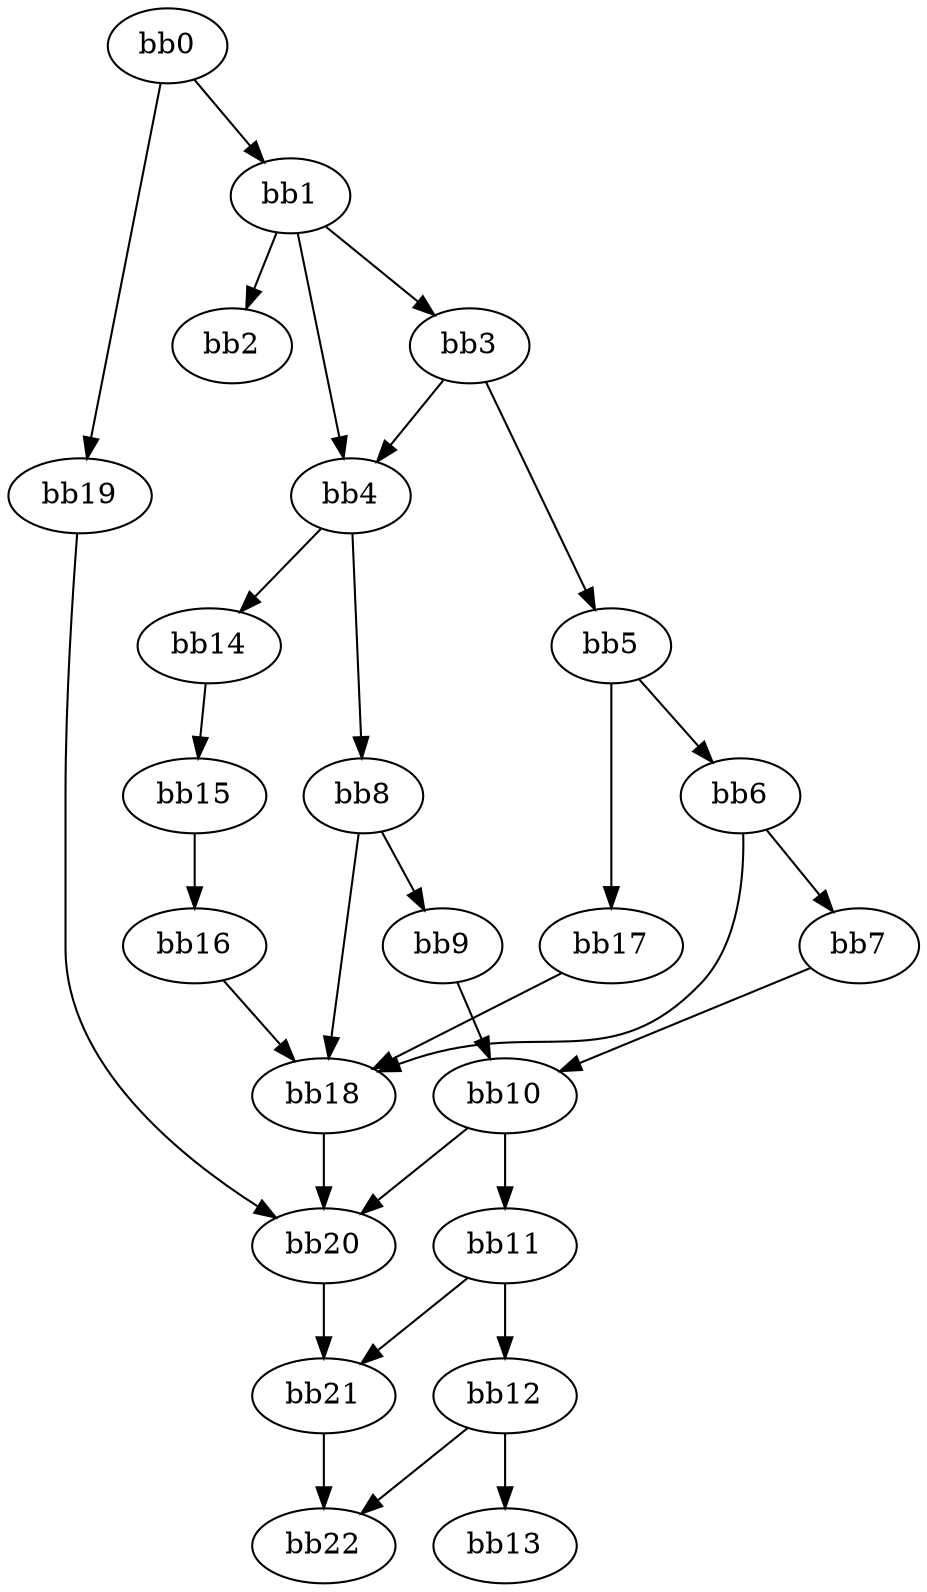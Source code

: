 digraph {
    0 [ label = "bb0\l" ]
    1 [ label = "bb1\l" ]
    2 [ label = "bb2\l" ]
    3 [ label = "bb3\l" ]
    4 [ label = "bb4\l" ]
    5 [ label = "bb5\l" ]
    6 [ label = "bb6\l" ]
    7 [ label = "bb7\l" ]
    8 [ label = "bb8\l" ]
    9 [ label = "bb9\l" ]
    10 [ label = "bb10\l" ]
    11 [ label = "bb11\l" ]
    12 [ label = "bb12\l" ]
    13 [ label = "bb13\l" ]
    14 [ label = "bb14\l" ]
    15 [ label = "bb15\l" ]
    16 [ label = "bb16\l" ]
    17 [ label = "bb17\l" ]
    18 [ label = "bb18\l" ]
    19 [ label = "bb19\l" ]
    20 [ label = "bb20\l" ]
    21 [ label = "bb21\l" ]
    22 [ label = "bb22\l" ]
    0 -> 1 [ ]
    0 -> 19 [ ]
    1 -> 2 [ ]
    1 -> 3 [ ]
    1 -> 4 [ ]
    3 -> 4 [ ]
    3 -> 5 [ ]
    4 -> 8 [ ]
    4 -> 14 [ ]
    5 -> 6 [ ]
    5 -> 17 [ ]
    6 -> 7 [ ]
    6 -> 18 [ ]
    7 -> 10 [ ]
    8 -> 9 [ ]
    8 -> 18 [ ]
    9 -> 10 [ ]
    10 -> 11 [ ]
    10 -> 20 [ ]
    11 -> 12 [ ]
    11 -> 21 [ ]
    12 -> 13 [ ]
    12 -> 22 [ ]
    14 -> 15 [ ]
    15 -> 16 [ ]
    16 -> 18 [ ]
    17 -> 18 [ ]
    18 -> 20 [ ]
    19 -> 20 [ ]
    20 -> 21 [ ]
    21 -> 22 [ ]
}

